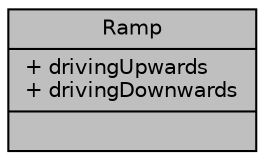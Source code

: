 digraph "Ramp"
{
 // LATEX_PDF_SIZE
  edge [fontname="Helvetica",fontsize="10",labelfontname="Helvetica",labelfontsize="10"];
  node [fontname="Helvetica",fontsize="10",shape=record];
  Node1 [label="{Ramp\n|+ drivingUpwards\l+ drivingDownwards\l|}",height=0.2,width=0.4,color="black", fillcolor="grey75", style="filled", fontcolor="black",tooltip="Struct that holds information about driving up/down the ramp."];
}
